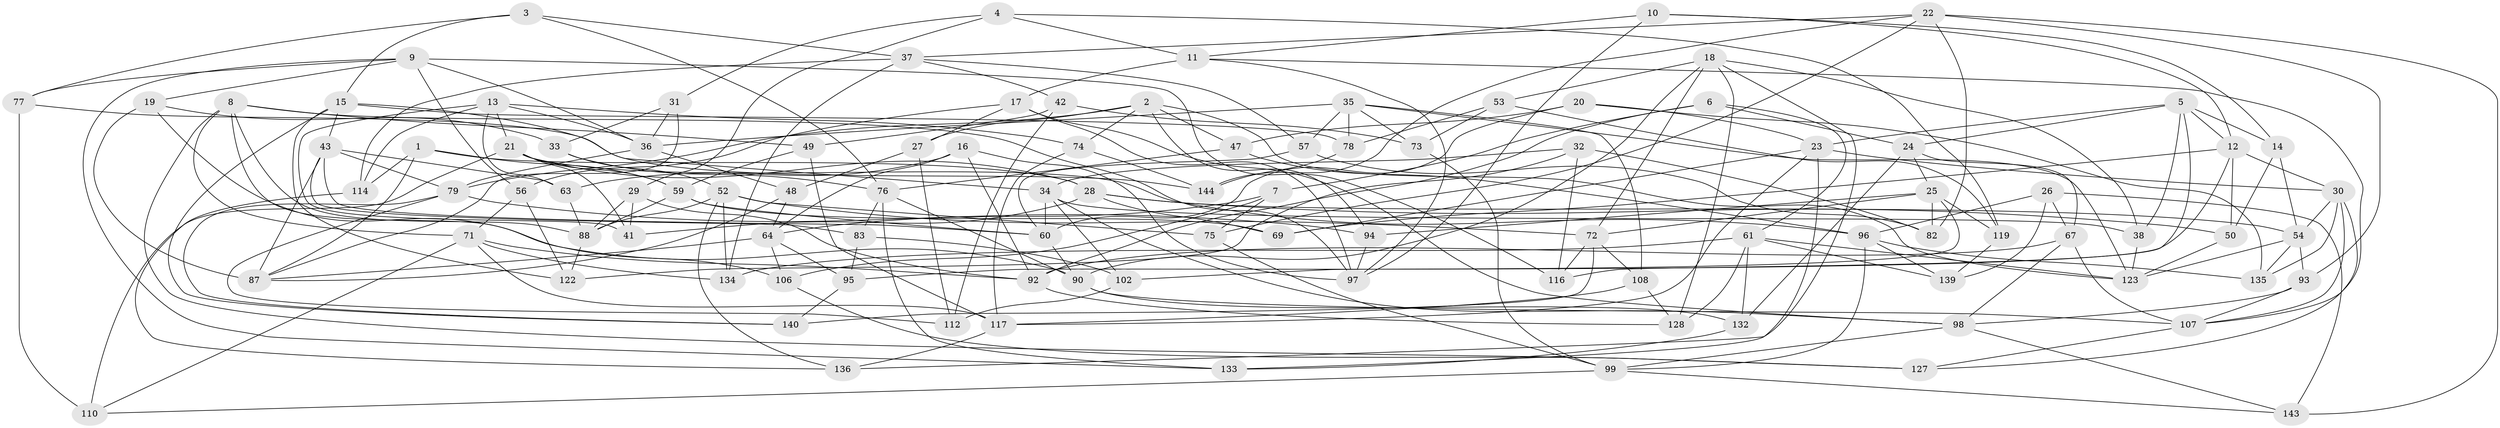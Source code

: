 // Generated by graph-tools (version 1.1) at 2025/52/02/27/25 19:52:28]
// undirected, 102 vertices, 246 edges
graph export_dot {
graph [start="1"]
  node [color=gray90,style=filled];
  1;
  2 [super="+55"];
  3;
  4;
  5 [super="+45"];
  6;
  7;
  8 [super="+65"];
  9 [super="+101"];
  10;
  11 [super="+146"];
  12 [super="+111"];
  13 [super="+66"];
  14;
  15 [super="+40"];
  16;
  17 [super="+44"];
  18 [super="+84"];
  19;
  20;
  21 [super="+70"];
  22 [super="+39"];
  23 [super="+46"];
  24 [super="+141"];
  25 [super="+104"];
  26;
  27;
  28 [super="+113"];
  29;
  30 [super="+51"];
  31;
  32;
  33;
  34 [super="+80"];
  35 [super="+125"];
  36 [super="+91"];
  37 [super="+89"];
  38;
  41;
  42;
  43 [super="+62"];
  47;
  48;
  49;
  50;
  52 [super="+138"];
  53;
  54 [super="+58"];
  56;
  57;
  59 [super="+85"];
  60 [super="+105"];
  61 [super="+68"];
  63;
  64 [super="+81"];
  67 [super="+118"];
  69;
  71 [super="+137"];
  72 [super="+86"];
  73;
  74;
  75;
  76 [super="+129"];
  77;
  78;
  79 [super="+121"];
  82;
  83;
  87 [super="+142"];
  88 [super="+126"];
  90 [super="+120"];
  92 [super="+103"];
  93;
  94;
  95;
  96 [super="+100"];
  97 [super="+131"];
  98 [super="+115"];
  99 [super="+109"];
  102;
  106;
  107 [super="+130"];
  108;
  110;
  112;
  114;
  116;
  117 [super="+124"];
  119;
  122;
  123 [super="+145"];
  127;
  128;
  132;
  133;
  134;
  135;
  136;
  139;
  140;
  143;
  144;
  1 -- 59;
  1 -- 114;
  1 -- 28;
  1 -- 87;
  2 -- 94;
  2 -- 123;
  2 -- 27;
  2 -- 74;
  2 -- 79;
  2 -- 47;
  3 -- 77;
  3 -- 76;
  3 -- 37;
  3 -- 15;
  4 -- 31;
  4 -- 11;
  4 -- 29;
  4 -- 119;
  5 -- 14;
  5 -- 38;
  5 -- 12;
  5 -- 24;
  5 -- 116;
  5 -- 23;
  6 -- 92;
  6 -- 61;
  6 -- 7;
  6 -- 24;
  7 -- 106;
  7 -- 64;
  7 -- 75;
  8 -- 106;
  8 -- 71;
  8 -- 88;
  8 -- 49;
  8 -- 127;
  8 -- 97;
  9 -- 133;
  9 -- 19;
  9 -- 36;
  9 -- 56;
  9 -- 116;
  9 -- 77;
  10 -- 14;
  10 -- 11;
  10 -- 12;
  10 -- 97;
  11 -- 17 [weight=2];
  11 -- 107;
  11 -- 97;
  12 -- 50;
  12 -- 30;
  12 -- 69;
  12 -- 95;
  13 -- 63;
  13 -- 74;
  13 -- 21;
  13 -- 41;
  13 -- 114;
  13 -- 36;
  14 -- 50;
  14 -- 54;
  15 -- 140;
  15 -- 34;
  15 -- 122;
  15 -- 43;
  15 -- 78;
  16 -- 63;
  16 -- 97;
  16 -- 92;
  16 -- 64;
  17 -- 56;
  17 -- 27;
  17 -- 98;
  17 -- 97;
  18 -- 38;
  18 -- 72;
  18 -- 136;
  18 -- 128;
  18 -- 53;
  18 -- 90;
  19 -- 90;
  19 -- 33;
  19 -- 87;
  20 -- 60;
  20 -- 135;
  20 -- 23;
  20 -- 47;
  21 -- 41;
  21 -- 28;
  21 -- 110;
  21 -- 96;
  21 -- 59;
  22 -- 143;
  22 -- 82;
  22 -- 37;
  22 -- 144;
  22 -- 75;
  22 -- 93;
  23 -- 133;
  23 -- 69;
  23 -- 30;
  23 -- 117;
  24 -- 132;
  24 -- 67 [weight=2];
  24 -- 25;
  25 -- 82;
  25 -- 72;
  25 -- 94;
  25 -- 119;
  25 -- 102;
  26 -- 96;
  26 -- 143;
  26 -- 139;
  26 -- 67;
  27 -- 48;
  27 -- 112;
  28 -- 50;
  28 -- 69;
  28 -- 41;
  28 -- 54;
  29 -- 88;
  29 -- 92;
  29 -- 41;
  30 -- 135;
  30 -- 54;
  30 -- 127;
  30 -- 107;
  31 -- 33;
  31 -- 36;
  31 -- 87;
  32 -- 82;
  32 -- 116;
  32 -- 122;
  32 -- 34;
  33 -- 52;
  33 -- 76;
  34 -- 102;
  34 -- 60;
  34 -- 38;
  34 -- 98;
  35 -- 57;
  35 -- 78;
  35 -- 108;
  35 -- 73;
  35 -- 36;
  35 -- 123;
  36 -- 48;
  36 -- 79;
  37 -- 114;
  37 -- 134;
  37 -- 57;
  37 -- 42;
  38 -- 123;
  42 -- 49;
  42 -- 73;
  42 -- 112;
  43 -- 87;
  43 -- 60;
  43 -- 79;
  43 -- 83;
  43 -- 63;
  47 -- 96;
  47 -- 76;
  48 -- 87;
  48 -- 64;
  49 -- 117;
  49 -- 59;
  50 -- 123;
  52 -- 136;
  52 -- 134;
  52 -- 75;
  52 -- 88;
  52 -- 72;
  53 -- 119;
  53 -- 78;
  53 -- 73;
  54 -- 135;
  54 -- 123;
  54 -- 93;
  56 -- 122;
  56 -- 71;
  57 -- 82;
  57 -- 60;
  59 -- 69;
  59 -- 60;
  59 -- 88;
  60 -- 90;
  61 -- 132;
  61 -- 134;
  61 -- 128;
  61 -- 123;
  61 -- 139;
  63 -- 88;
  64 -- 95;
  64 -- 106;
  64 -- 87;
  67 -- 107;
  67 -- 92;
  67 -- 98;
  71 -- 134;
  71 -- 110;
  71 -- 92;
  71 -- 117;
  72 -- 140;
  72 -- 116;
  72 -- 108;
  73 -- 99;
  74 -- 144;
  74 -- 117;
  75 -- 99;
  76 -- 83;
  76 -- 133;
  76 -- 90;
  77 -- 144;
  77 -- 110;
  78 -- 144;
  79 -- 140;
  79 -- 112;
  79 -- 94;
  83 -- 95;
  83 -- 102;
  88 -- 122;
  90 -- 132;
  90 -- 107;
  92 -- 128;
  93 -- 98;
  93 -- 107;
  94 -- 97;
  95 -- 140;
  96 -- 135;
  96 -- 99;
  96 -- 139;
  98 -- 143;
  98 -- 99;
  99 -- 143;
  99 -- 110;
  102 -- 112;
  106 -- 127;
  107 -- 127;
  108 -- 128;
  108 -- 117;
  114 -- 136;
  117 -- 136;
  119 -- 139;
  132 -- 133;
}

